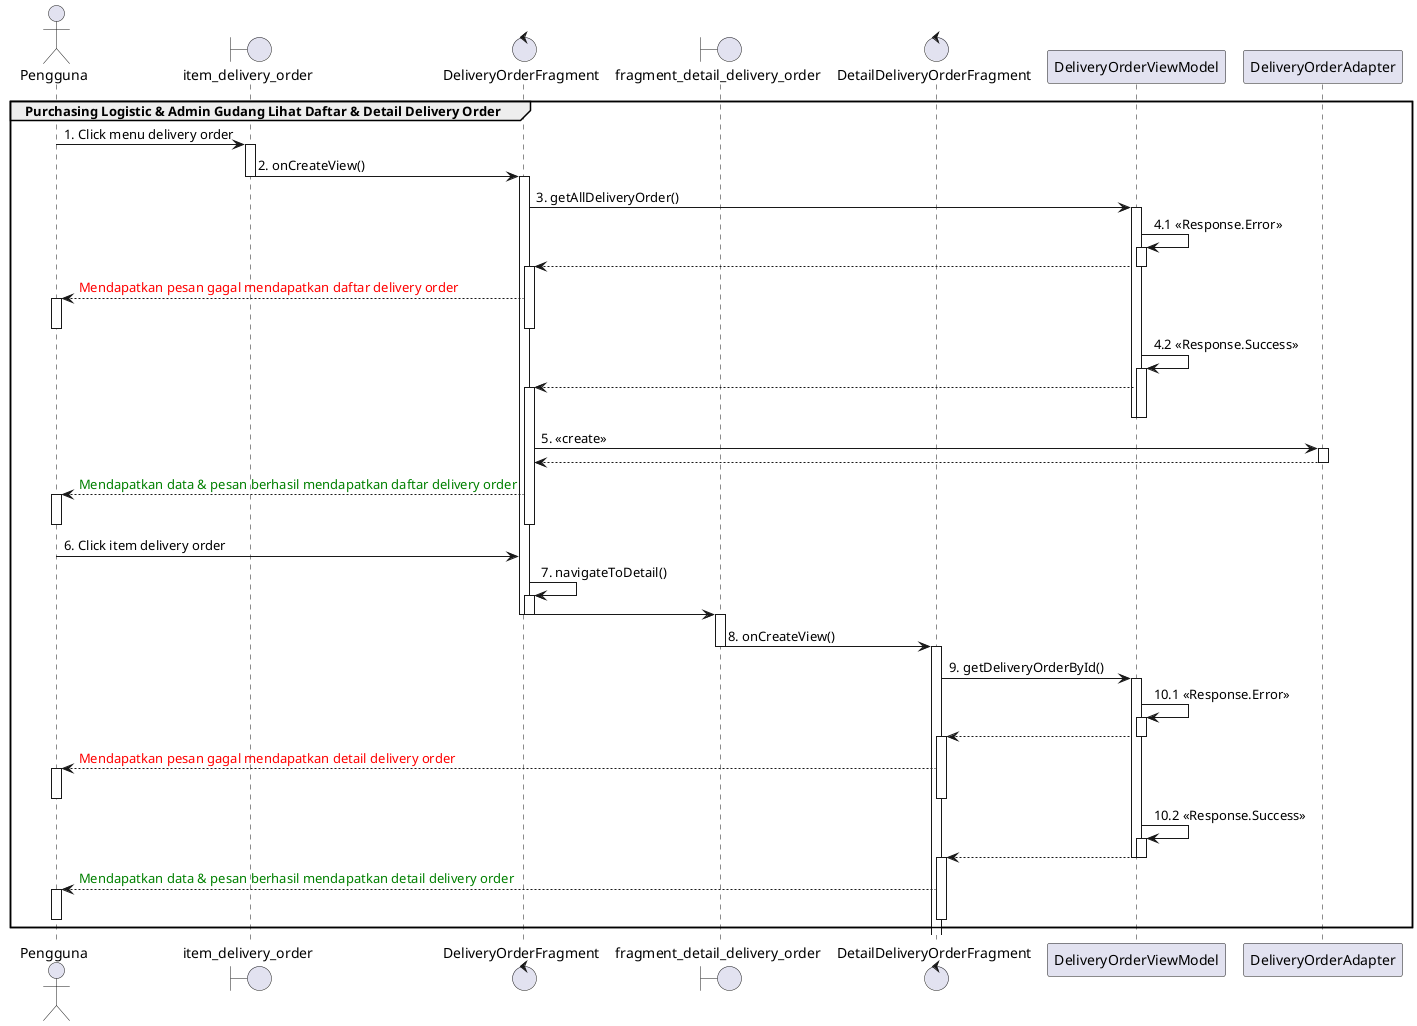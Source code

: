 @startuml
'https://plantuml.com/sequence-diagram

group Purchasing Logistic & Admin Gudang Lihat Daftar & Detail Delivery Order
    actor       Pengguna
    boundary    item_delivery_order
    control     DeliveryOrderFragment
    boundary fragment_detail_delivery_order
    control DetailDeliveryOrderFragment
    Pengguna -> item_delivery_order : 1. Click menu delivery order
    activate item_delivery_order

    item_delivery_order -> DeliveryOrderFragment : 2. onCreateView()
    deactivate item_delivery_order
    activate DeliveryOrderFragment

    DeliveryOrderFragment -> DeliveryOrderViewModel : 3. getAllDeliveryOrder()
    activate DeliveryOrderViewModel
    DeliveryOrderViewModel -> DeliveryOrderViewModel : 4.1 <<Response.Error>>
    activate DeliveryOrderViewModel
    DeliveryOrderFragment <-- DeliveryOrderViewModel
    deactivate DeliveryOrderViewModel
    activate DeliveryOrderFragment
    Pengguna <-- DeliveryOrderFragment : <font color=red>Mendapatkan pesan gagal mendapatkan daftar delivery order
    activate Pengguna
    deactivate DeliveryOrderFragment
    deactivate Pengguna
    DeliveryOrderViewModel -> DeliveryOrderViewModel : 4.2 <<Response.Success>>
    activate DeliveryOrderViewModel
    DeliveryOrderFragment <-- DeliveryOrderViewModel
    activate DeliveryOrderFragment
    deactivate DeliveryOrderViewModel
    deactivate DeliveryOrderViewModel
    DeliveryOrderFragment -> DeliveryOrderAdapter : 5. <<create>>
    activate DeliveryOrderAdapter
    DeliveryOrderAdapter --> DeliveryOrderFragment
    deactivate DeliveryOrderAdapter
    Pengguna <-- DeliveryOrderFragment :  <font color=green>Mendapatkan data & pesan berhasil mendapatkan daftar delivery order
    activate Pengguna
    deactivate DeliveryOrderFragment
    deactivate Pengguna
    Pengguna -> DeliveryOrderFragment : 6. Click item delivery order
    DeliveryOrderFragment -> DeliveryOrderFragment : 7. navigateToDetail()
    activate DeliveryOrderFragment
    DeliveryOrderFragment -> fragment_detail_delivery_order
    deactivate DeliveryOrderFragment
    deactivate DeliveryOrderFragment
    activate fragment_detail_delivery_order
    fragment_detail_delivery_order -> DetailDeliveryOrderFragment : 8. onCreateView()
    deactivate fragment_detail_delivery_order
    activate DetailDeliveryOrderFragment

    DetailDeliveryOrderFragment -> DeliveryOrderViewModel : 9. getDeliveryOrderById()
    activate DeliveryOrderViewModel
    DeliveryOrderViewModel -> DeliveryOrderViewModel : 10.1 <<Response.Error>>
    activate DeliveryOrderViewModel
    DetailDeliveryOrderFragment <-- DeliveryOrderViewModel
    deactivate DeliveryOrderViewModel
    activate DetailDeliveryOrderFragment
    Pengguna <-- DetailDeliveryOrderFragment : <font color=red>Mendapatkan pesan gagal mendapatkan detail delivery order
    activate Pengguna
    deactivate DetailDeliveryOrderFragment
    deactivate Pengguna
    DeliveryOrderViewModel -> DeliveryOrderViewModel : 10.2 <<Response.Success>>
    activate DeliveryOrderViewModel
    DetailDeliveryOrderFragment <-- DeliveryOrderViewModel
    deactivate DeliveryOrderViewModel
    deactivate DeliveryOrderViewModel
    activate DetailDeliveryOrderFragment
    Pengguna <-- DetailDeliveryOrderFragment :  <font color=green>Mendapatkan data & pesan berhasil mendapatkan detail delivery order
    activate Pengguna
    deactivate Pengguna
    deactivate DetailDeliveryOrderFragment
end
@enduml
